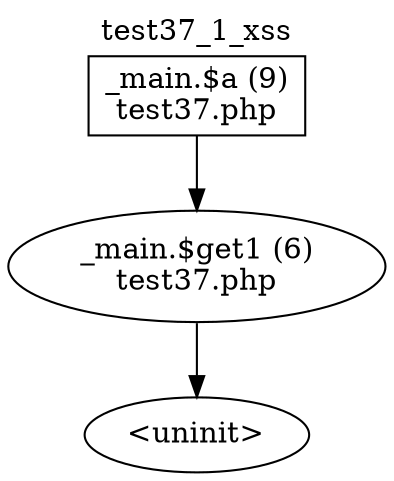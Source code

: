 digraph cfg {
  label="test37_1_xss";
  labelloc=t;
  n1 [shape=box, label="_main.$a (9)\ntest37.php"];
  n2 [shape=ellipse, label="_main.$get1 (6)\ntest37.php"];
  n3 [shape=ellipse, label="<uninit>"];
  n1 -> n2;
  n2 -> n3;
}
